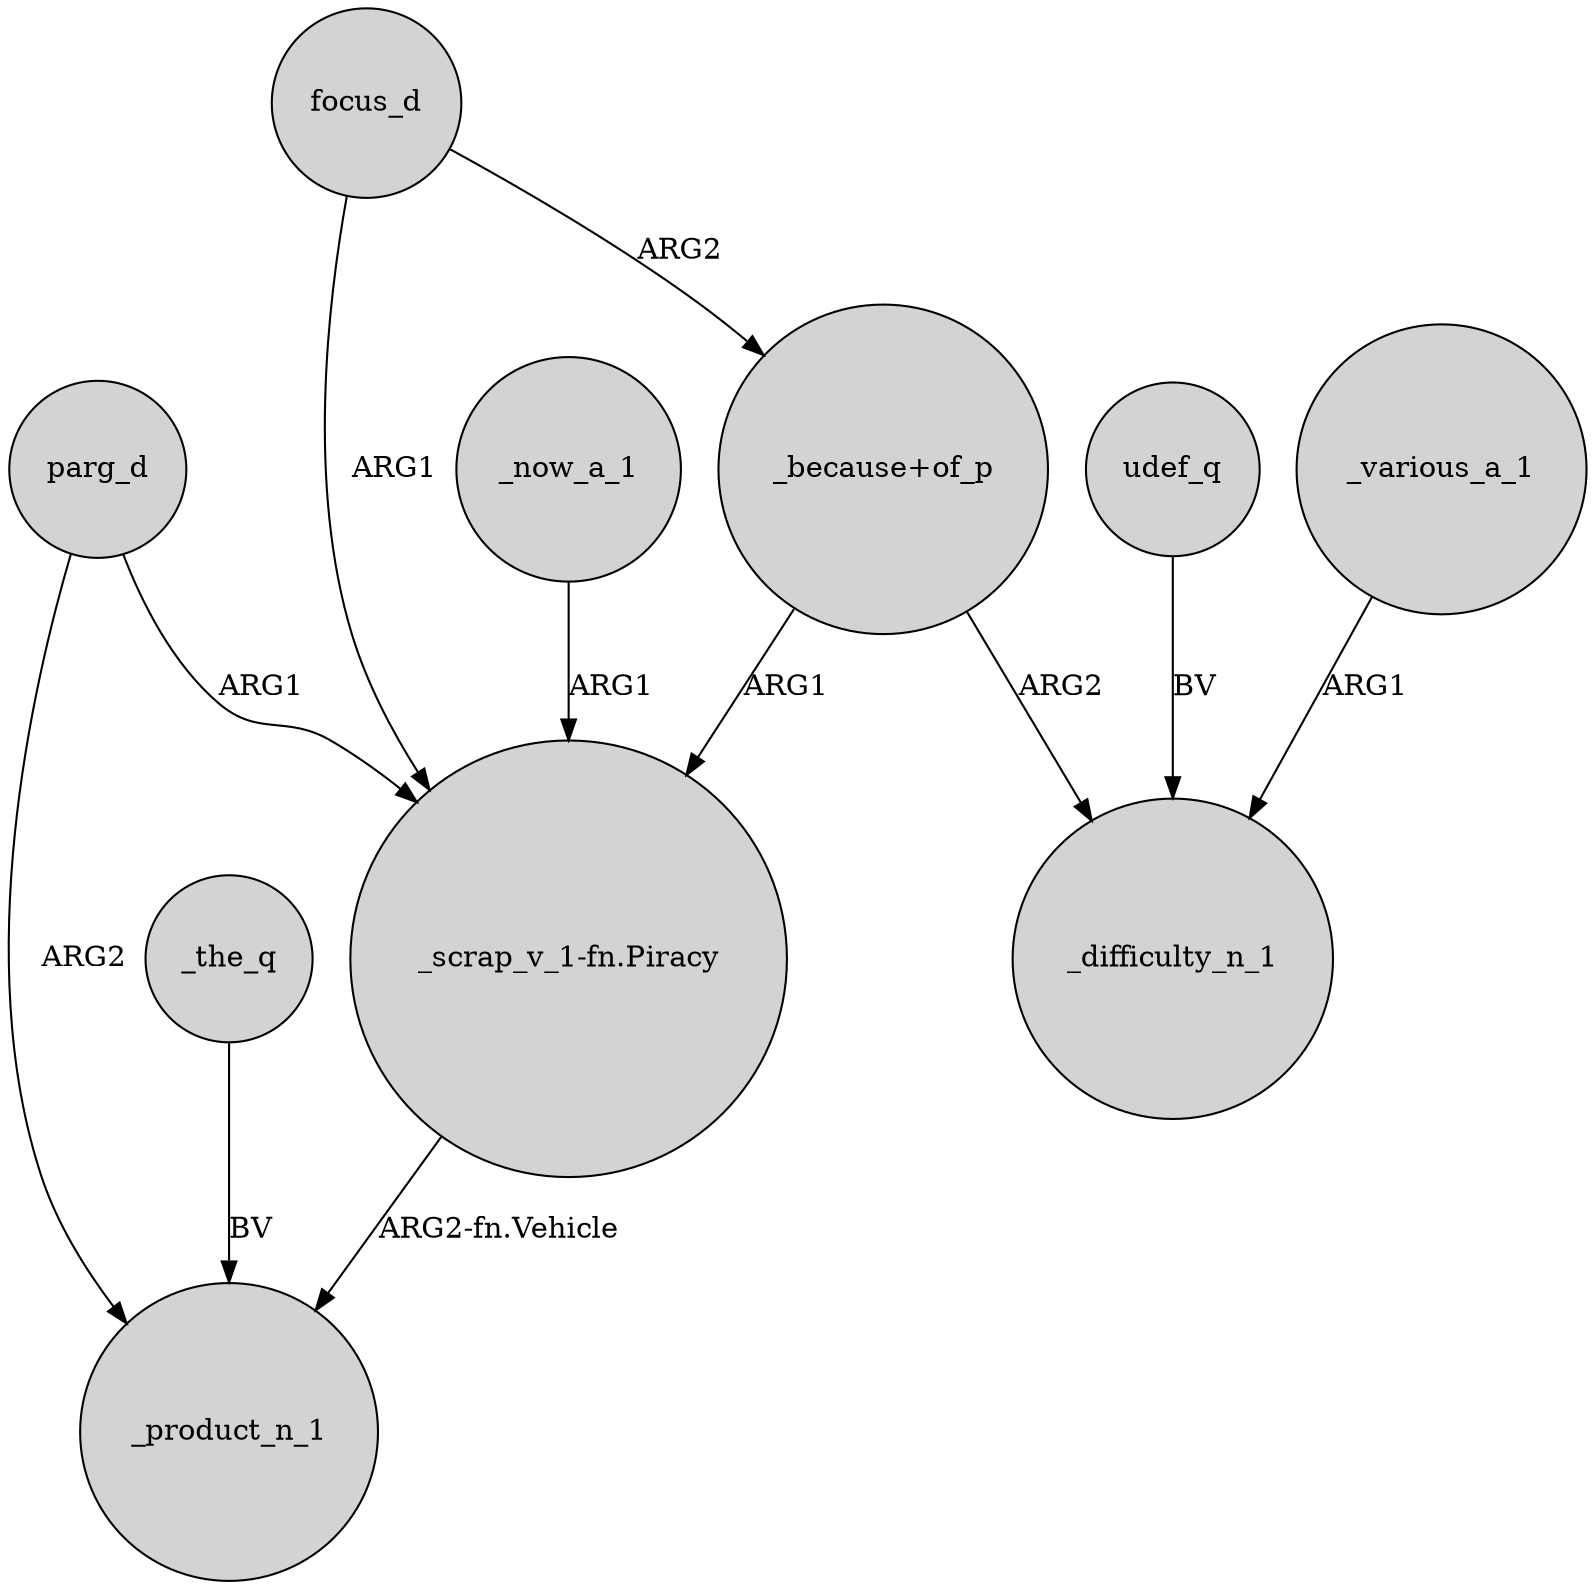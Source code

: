 digraph {
	node [shape=circle style=filled]
	parg_d -> _product_n_1 [label=ARG2]
	"_because+of_p" -> _difficulty_n_1 [label=ARG2]
	_the_q -> _product_n_1 [label=BV]
	focus_d -> "_scrap_v_1-fn.Piracy" [label=ARG1]
	focus_d -> "_because+of_p" [label=ARG2]
	udef_q -> _difficulty_n_1 [label=BV]
	"_scrap_v_1-fn.Piracy" -> _product_n_1 [label="ARG2-fn.Vehicle"]
	_various_a_1 -> _difficulty_n_1 [label=ARG1]
	_now_a_1 -> "_scrap_v_1-fn.Piracy" [label=ARG1]
	parg_d -> "_scrap_v_1-fn.Piracy" [label=ARG1]
	"_because+of_p" -> "_scrap_v_1-fn.Piracy" [label=ARG1]
}

